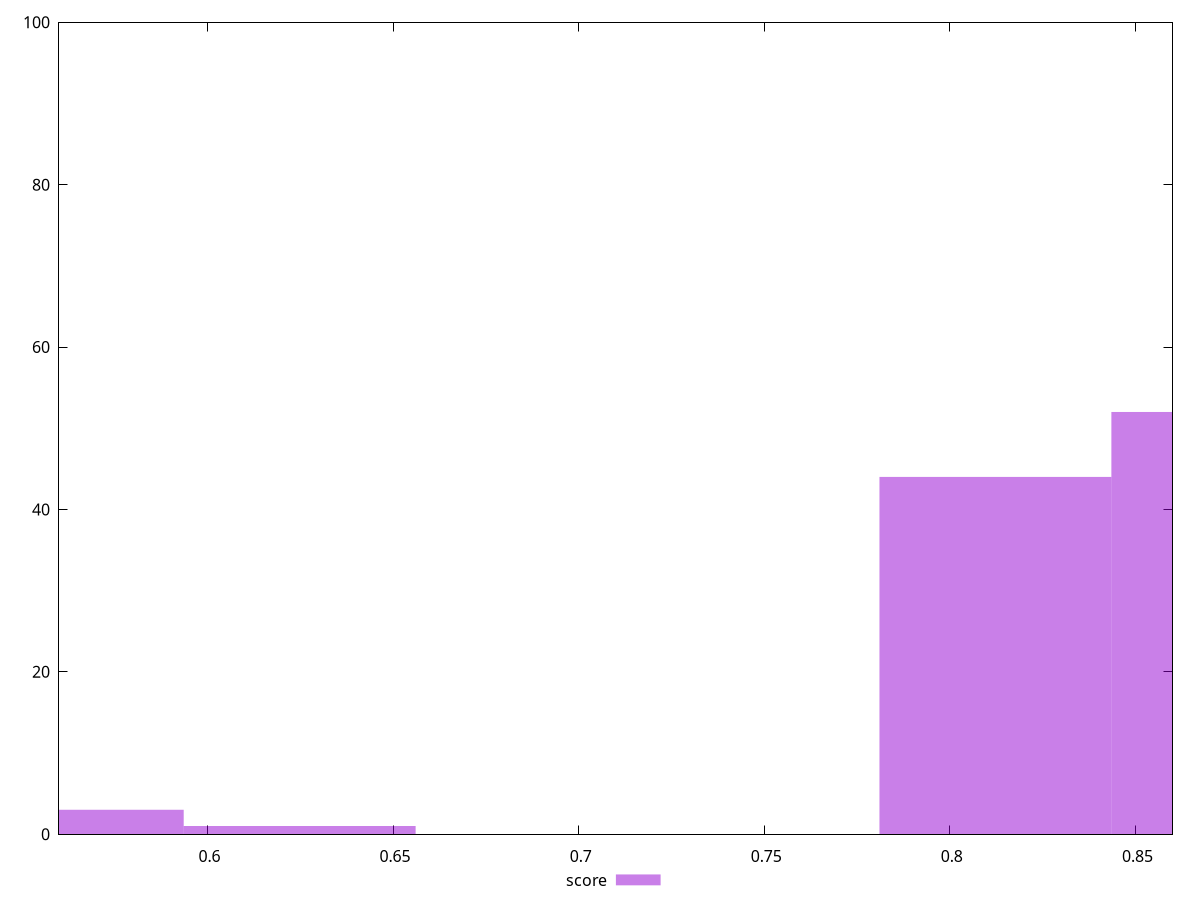 reset

$score <<EOF
0.8122910148978931 44
0.874774939120808 52
0.5623553180062337 3
0.6248392422291486 1
EOF

set key outside below
set boxwidth 0.062483924222914856
set xrange [0.56:0.86]
set yrange [0:100]
set trange [0:100]
set style fill transparent solid 0.5 noborder
set terminal svg size 640, 490 enhanced background rgb 'white'
set output "report_00018_2021-02-10T15-25-16.877Z/interactive/samples/pages+cached+noadtech/score/histogram.svg"

plot $score title "score" with boxes

reset
